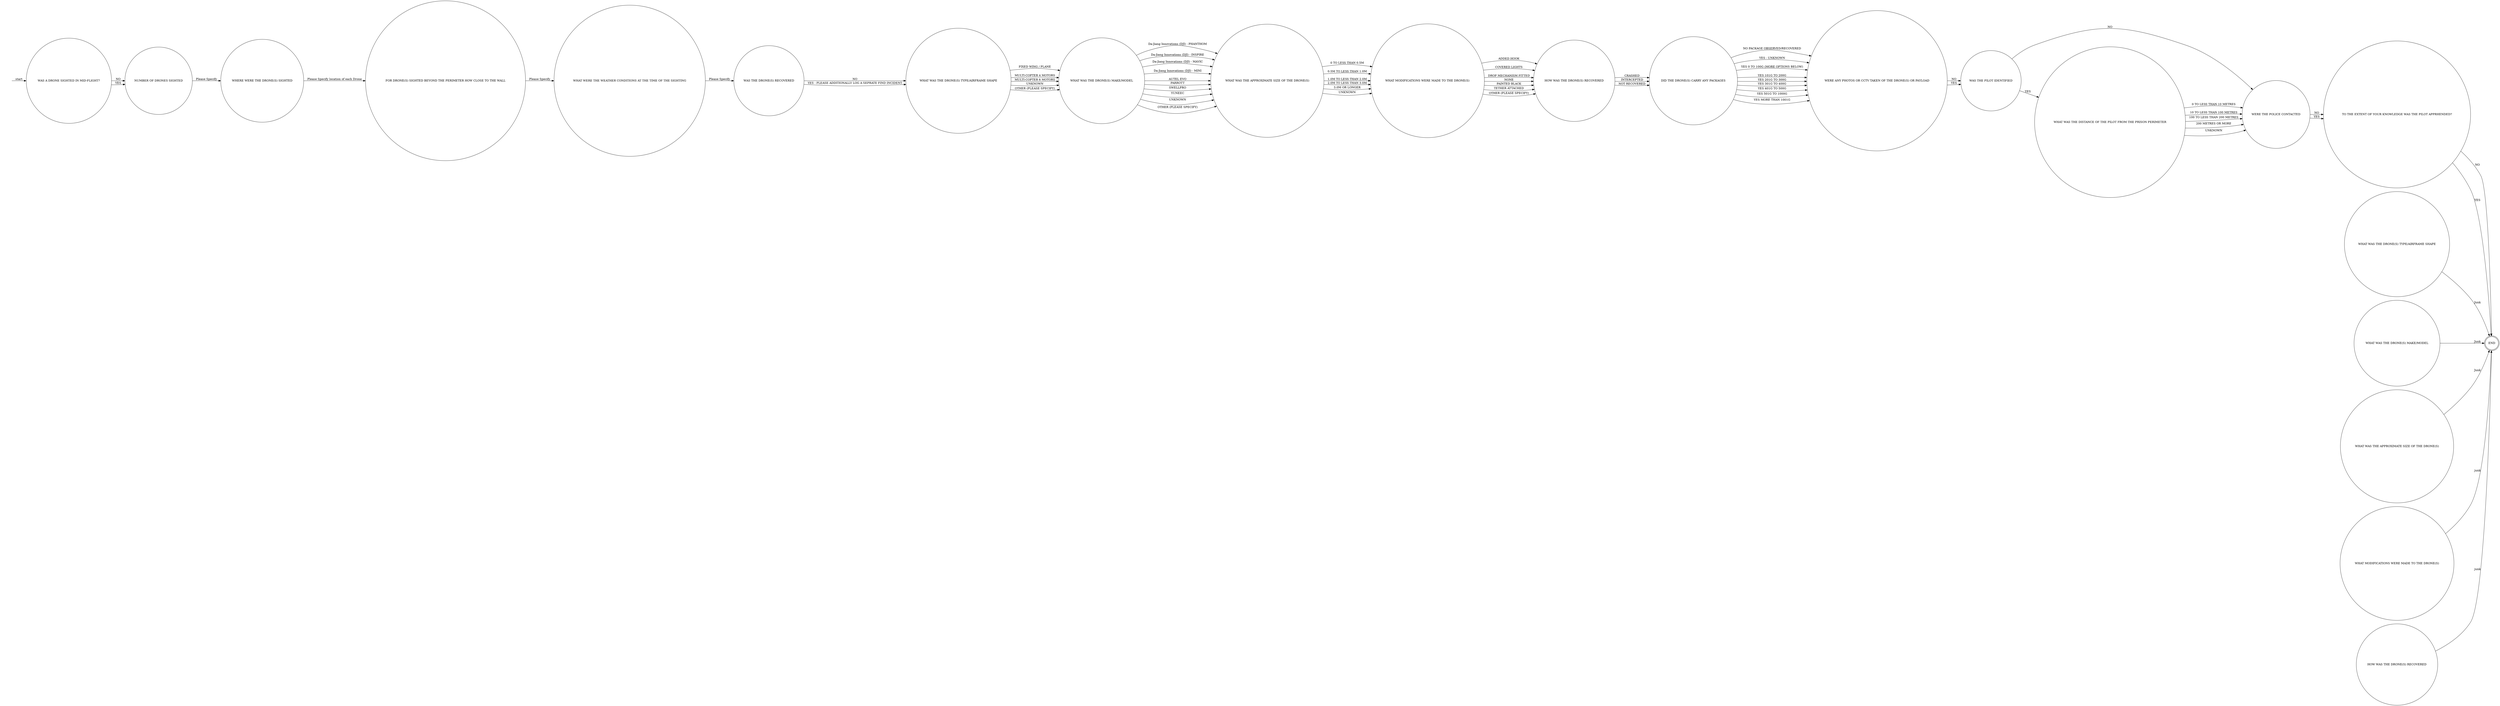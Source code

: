 digraph DRONE_SIGHTING {  rankdir=LR;
  node [shape = circle];
  START_NODE [label="", shape=none];
  START_NODE -> 69179 [label = "start"];
  END_NODE [label="END", shape="doublecircle"];
  69179 [label = "WAS A DRONE SIGHTED IN MID-FLIGHT?"];
  69179 -> 69180 [label = "NO"];
  69179 -> 69180 [label = "YES"];
  69180 [label = "NUMBER OF DRONES SIGHTED"];
  69180 -> 69181 [label = "Please Specify"];
  69181 [label = "WHERE WERE THE DRONE(S) SIGHTED"];
  69181 -> 69182 [label = "Please Specify location of each Drone"];
  69182 [label = "FOR DRONE(S) SIGHTED BEYOND THE PERIMETER HOW CLOSE TO THE WALL"];
  69182 -> 69183 [label = "Please Specify"];
  69183 [label = "WHAT WERE THE WEATHER CONDITIONS AT THE TIME OF THE SIGHTING"];
  69183 -> 69184 [label = "Please Specify"];
  69184 [label = "WAS THE DRONE(S) RECOVERED"];
  69184 -> 69190 [label = "NO"];
  69184 -> 69190 [label = "YES - PLEASE ADDITIONALLY LOG A SEPRATE FIND INCIDENT"];
  69185 [label = "WHAT WAS THE DRONE(S) TYPE/AIRFRAME SHAPE"];
  69185 -> END_NODE [label = "Junk"];
  69186 [label = "WHAT WAS THE DRONE(S) MAKE/MODEL"];
  69186 -> END_NODE [label = "Junk"];
  69187 [label = "WHAT WAS THE APPROXIMATE SIZE OF THE DRONE(S)"];
  69187 -> END_NODE [label = "Junk"];
  69188 [label = "WHAT MODIFICATIONS WERE MADE TO THE DRONE(S)"];
  69188 -> END_NODE [label = "junk"];
  69189 [label = "HOW WAS THE DRONE(S) RECOVERED"];
  69189 -> END_NODE [label = "junk"];
  69190 [label = "WHAT WAS THE DRONE(S) TYPE/AIRFRAME SHAPE"];
  69190 -> 69191 [label = "FIXED WING / PLANE"];
  69190 -> 69191 [label = "MULTI-COPTER 4 MOTORS"];
  69190 -> 69191 [label = "MULTI-COPTER 6 MOTORS"];
  69190 -> 69191 [label = "UNKNOWN"];
  69190 -> 69191 [label = "OTHER (PLEASE SPECIFY)"];
  69191 [label = "WHAT WAS THE DRONE(S) MAKE/MODEL"];
  69191 -> 69192 [label = "Da-Jiang Innovations (DJI) - PHANTHOM"];
  69191 -> 69192 [label = "Da-Jiang Innovations (DJI) - INSPIRE"];
  69191 -> 69192 [label = "Da-Jiang Innovations (DJI) - MAVIC"];
  69191 -> 69192 [label = "Da-Jiang Innovations (DJI) - MINI"];
  69191 -> 69192 [label = "AUTEL EVO"];
  69191 -> 69192 [label = "PARROTT"];
  69191 -> 69192 [label = "SWELLPRO"];
  69191 -> 69192 [label = "YUNEEC"];
  69191 -> 69192 [label = "UNKNOWN"];
  69191 -> 69192 [label = "OTHER (PLEASE SPECIFY)"];
  69192 [label = "WHAT WAS THE APPROXIMATE SIZE OF THE DRONE(S)"];
  69192 -> 69193 [label = "0 TO LESS THAN 0.5M"];
  69192 -> 69193 [label = "0.5M TO LESS THAN 1.0M"];
  69192 -> 69193 [label = "1.0M TO LESS THAN 2.0M"];
  69192 -> 69193 [label = "2.0M TO LESS THAN 3.0M"];
  69192 -> 69193 [label = "3.0M OR LONGER"];
  69192 -> 69193 [label = "UNKNOWN"];
  69193 [label = "WHAT MODIFICATIONS WERE MADE TO THE DRONE(S)"];
  69193 -> 69194 [label = "ADDED HOOK"];
  69193 -> 69194 [label = "COVERED LIGHTS"];
  69193 -> 69194 [label = "DROP MECHANISM FITTED"];
  69193 -> 69194 [label = "NONE"];
  69193 -> 69194 [label = "PAINTED BLACK"];
  69193 -> 69194 [label = "TETHER ATTACHED"];
  69193 -> 69194 [label = "OTHER (PLEASE SPECIFY)"];
  69194 [label = "HOW WAS THE DRONE(S) RECOVERED"];
  69194 -> 69195 [label = "CRASHED"];
  69194 -> 69195 [label = "INTERCEPTED"];
  69194 -> 69195 [label = "NOT RECOVERED"];
  69195 [label = "DID THE DRONE(S) CARRY ANY PACKAGES"];
  69195 -> 69196 [label = "NO PACKAGE OBSERVED/RECOVERED"];
  69195 -> 69196 [label = "YES - UNKNOWN"];
  69195 -> 69196 [label = "YES 0 TO 100G (MORE OPTIONS BELOW)"];
  69195 -> 69196 [label = "YES 101G TO 200G"];
  69195 -> 69196 [label = "YES 201G TO 300G"];
  69195 -> 69196 [label = "YES 301G TO 400G"];
  69195 -> 69196 [label = "YES 401G TO 500G"];
  69195 -> 69196 [label = "YES 501G TO 1000G"];
  69195 -> 69196 [label = "YES MORE THAN 1001G"];
  69196 [label = "WERE ANY PHOTOS OR CCTV TAKEN OF THE DRONE(S) OR PAYLOAD"];
  69196 -> 69197 [label = "NO"];
  69196 -> 69197 [label = "YES"];
  69197 [label = "WAS THE PILOT IDENTIFIED"];
  69197 -> 69199 [label = "NO"];
  69197 -> 69198 [label = "YES"];
  69198 [label = "WHAT WAS THE DISTANCE OF THE PILOT FROM THE PRISON PERIMETER"];
  69198 -> 69199 [label = "0 TO LESS THAN 10 METRES"];
  69198 -> 69199 [label = "10 TO LESS THAN 100 METRES"];
  69198 -> 69199 [label = "100 TO LESS THAN 200 METRES"];
  69198 -> 69199 [label = "200 METRES OR MORE"];
  69198 -> 69199 [label = "UNKNOWN"];
  69199 [label = "WERE THE POLICE CONTACTED"];
  69199 -> 69200 [label = "NO"];
  69199 -> 69200 [label = "YES"];
  69200 [label = "TO THE EXTENT OF YOUR KNOWLEDGE WAS THE PILOT APPRHENDED?"];
  69200 -> END_NODE [label = "NO"];
  69200 -> END_NODE [label = "YES"];
}
